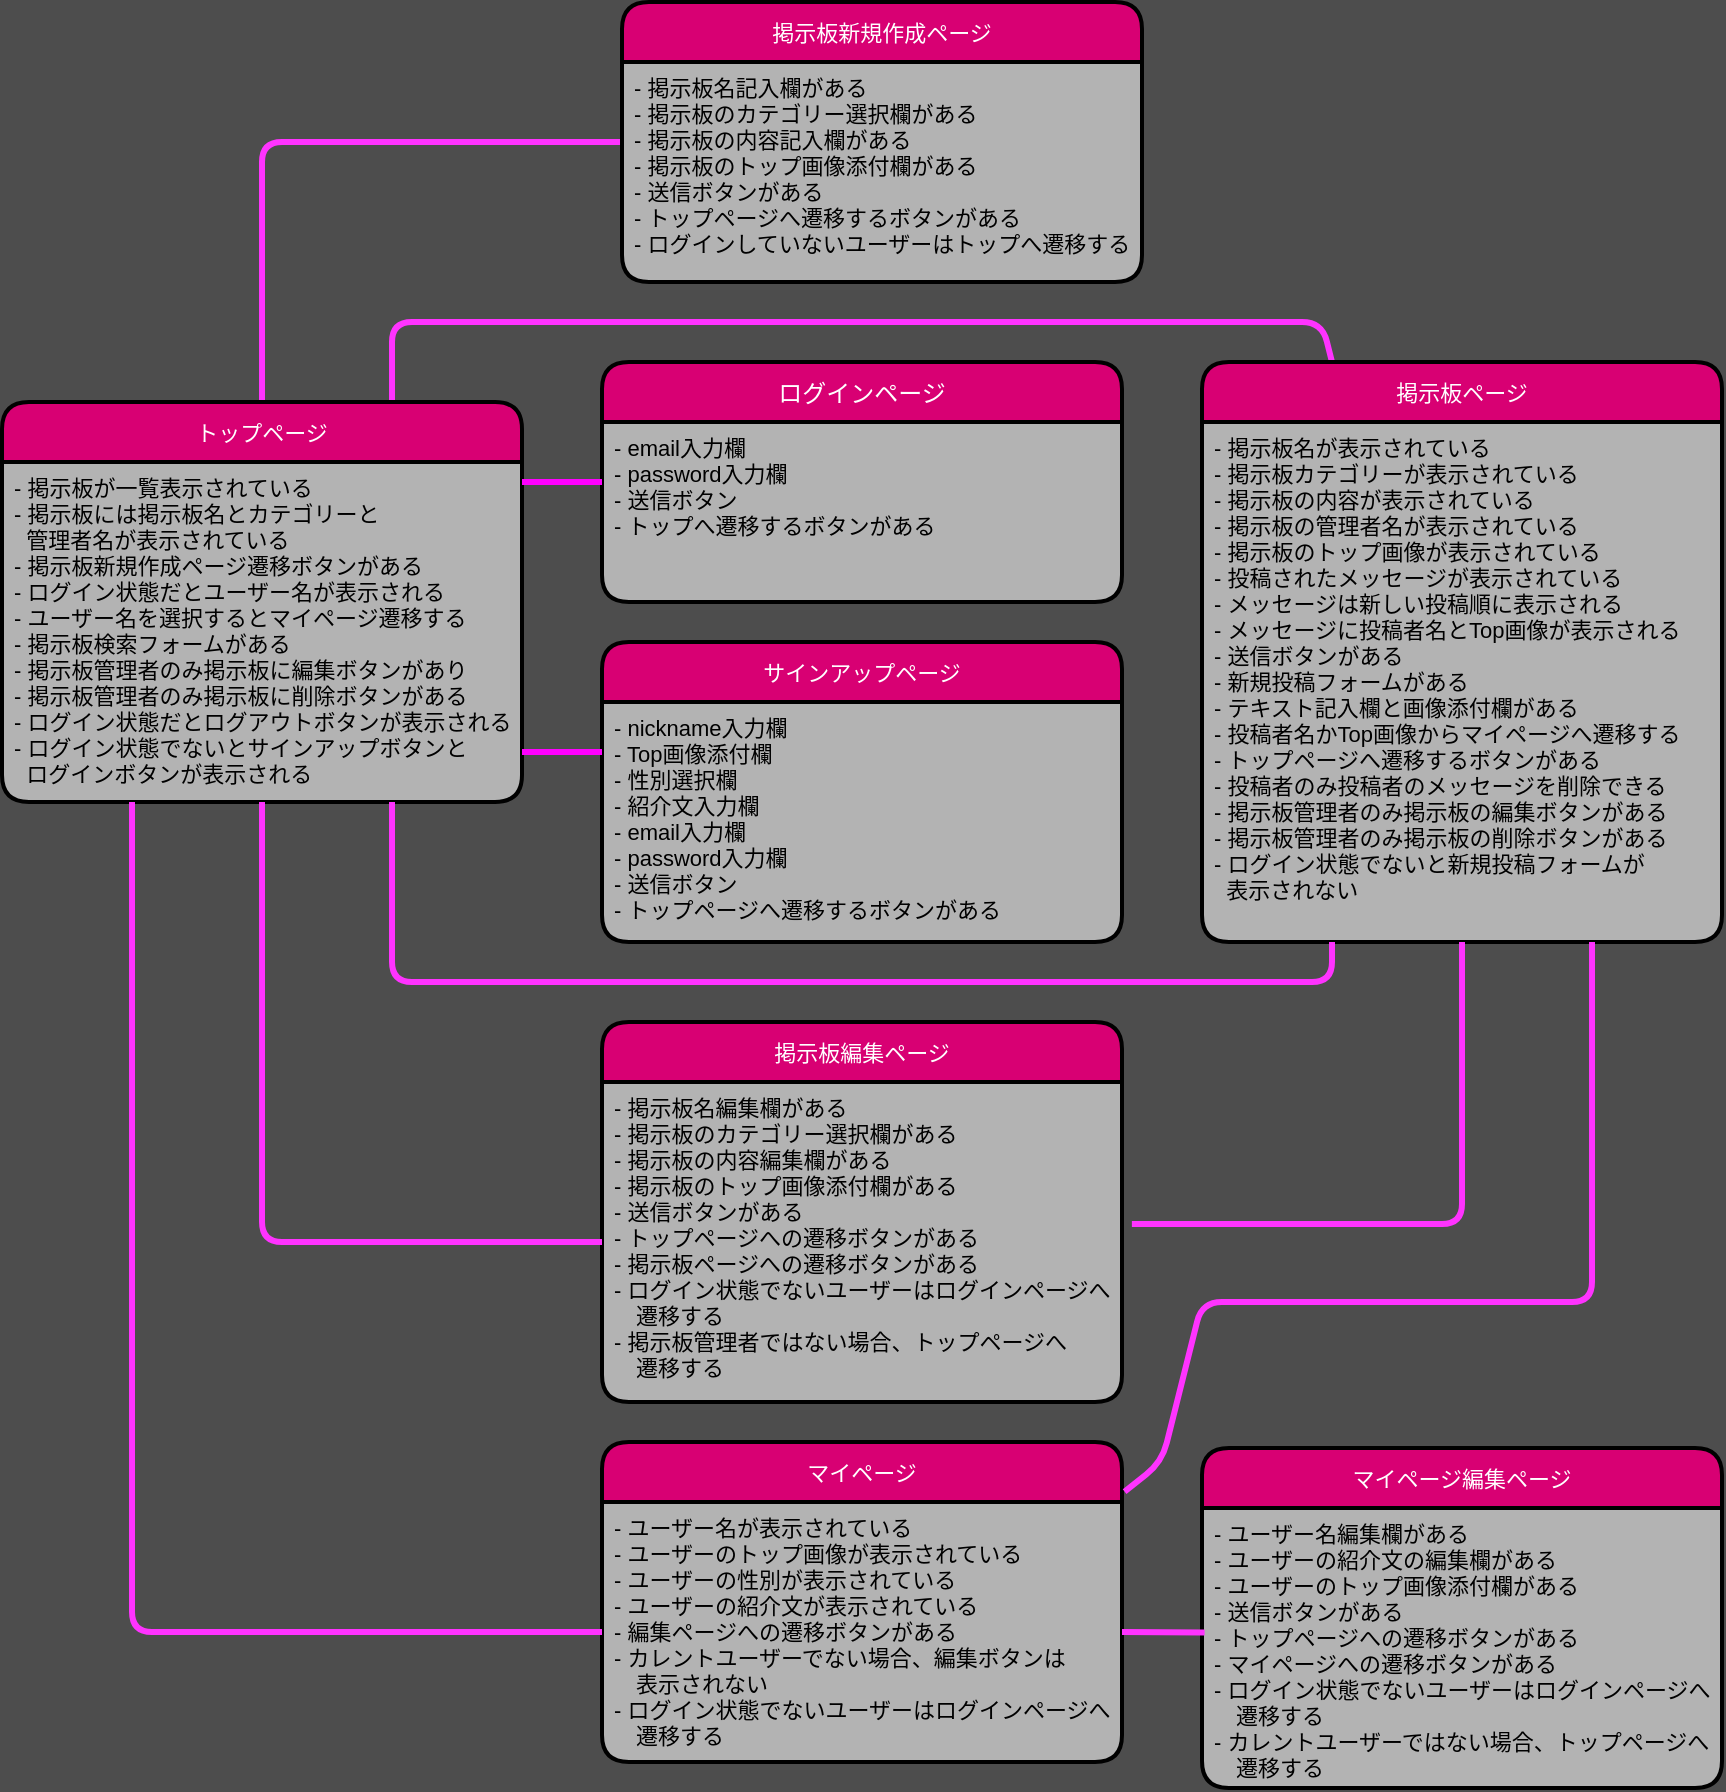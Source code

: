 <mxfile>
    <diagram id="WUE9ke7DuZ88tHvHnayO" name="ページ1">
        <mxGraphModel dx="1210" dy="2019" grid="1" gridSize="10" guides="1" tooltips="1" connect="1" arrows="1" fold="1" page="1" pageScale="1" pageWidth="827" pageHeight="1169" background="#4D4D4D" math="0" shadow="0">
            <root>
                <mxCell id="0"/>
                <mxCell id="1" parent="0"/>
                <mxCell id="4" value="ログインページ" style="swimlane;childLayout=stackLayout;horizontal=1;startSize=30;horizontalStack=0;rounded=1;fontSize=12;fontStyle=0;strokeWidth=2;resizeParent=0;resizeLast=1;shadow=0;dashed=0;align=center;fillColor=#d80073;fontColor=#ffffff;strokeColor=#000000;swimlaneFillColor=#B3B3B3;" parent="1" vertex="1">
                    <mxGeometry x="320" y="90" width="260" height="120" as="geometry"/>
                </mxCell>
                <mxCell id="5" value="- email入力欄&#10;- password入力欄&#10;- 送信ボタン&#10;- トップへ遷移するボタンがある" style="align=left;strokeColor=none;fillColor=none;spacingLeft=4;fontSize=11;verticalAlign=top;resizable=0;rotatable=0;part=1;" parent="4" vertex="1">
                    <mxGeometry y="30" width="260" height="90" as="geometry"/>
                </mxCell>
                <mxCell id="6" value="サインアップページ" style="swimlane;childLayout=stackLayout;horizontal=1;startSize=30;horizontalStack=0;rounded=1;fontSize=11;fontStyle=0;strokeWidth=2;resizeParent=0;resizeLast=1;shadow=0;dashed=0;align=center;fillColor=#d80073;fontColor=#ffffff;strokeColor=#000000;swimlaneFillColor=#B3B3B3;" parent="1" vertex="1">
                    <mxGeometry x="320" y="230" width="260" height="150" as="geometry"/>
                </mxCell>
                <mxCell id="7" value="- nickname入力欄&#10;- Top画像添付欄&#10;- 性別選択欄&#10;- 紹介文入力欄&#10;- email入力欄&#10;- password入力欄&#10;- 送信ボタン&#10;- トップページへ遷移するボタンがある" style="align=left;strokeColor=none;fillColor=none;spacingLeft=4;fontSize=11;verticalAlign=top;resizable=0;rotatable=0;part=1;" parent="6" vertex="1">
                    <mxGeometry y="30" width="260" height="120" as="geometry"/>
                </mxCell>
                <mxCell id="40" style="edgeStyle=none;html=1;exitX=0.75;exitY=0;exitDx=0;exitDy=0;entryX=0.25;entryY=0;entryDx=0;entryDy=0;endArrow=none;endFill=0;strokeColor=#FF33FF;strokeWidth=3;" edge="1" parent="1" source="8" target="12">
                    <mxGeometry relative="1" as="geometry">
                        <Array as="points">
                            <mxPoint x="215" y="70"/>
                            <mxPoint x="680" y="70"/>
                        </Array>
                    </mxGeometry>
                </mxCell>
                <mxCell id="57" style="edgeStyle=none;html=1;exitX=0.5;exitY=0;exitDx=0;exitDy=0;entryX=0;entryY=0.5;entryDx=0;entryDy=0;endArrow=none;endFill=0;strokeColor=#FF33FF;strokeWidth=3;" edge="1" parent="1" source="8" target="10">
                    <mxGeometry relative="1" as="geometry">
                        <Array as="points">
                            <mxPoint x="150" y="-20"/>
                        </Array>
                    </mxGeometry>
                </mxCell>
                <mxCell id="8" value="トップページ" style="swimlane;childLayout=stackLayout;horizontal=1;startSize=30;horizontalStack=0;rounded=1;fontSize=11;fontStyle=0;strokeWidth=2;resizeParent=0;resizeLast=1;shadow=0;dashed=0;align=center;fillColor=#d80073;fontColor=#ffffff;strokeColor=#000000;swimlaneFillColor=#B3B3B3;" parent="1" vertex="1">
                    <mxGeometry x="20" y="110" width="260" height="200" as="geometry"/>
                </mxCell>
                <mxCell id="9" value="- 掲示板が一覧表示されている&#10;- 掲示板には掲示板名とカテゴリーと&#10;  管理者名が表示されている&#10;- 掲示板新規作成ページ遷移ボタンがある&#10;- ログイン状態だとユーザー名が表示される&#10;- ユーザー名を選択するとマイページ遷移する&#10;- 掲示板検索フォームがある&#10;- 掲示板管理者のみ掲示板に編集ボタンがあり&#10;- 掲示板管理者のみ掲示板に削除ボタンがある&#10;- ログイン状態だとログアウトボタンが表示される&#10;- ログイン状態でないとサインアップボタンと&#10;  ログインボタンが表示される" style="align=left;strokeColor=none;fillColor=none;spacingLeft=4;fontSize=11;verticalAlign=top;resizable=0;rotatable=0;part=1;" parent="8" vertex="1">
                    <mxGeometry y="30" width="260" height="170" as="geometry"/>
                </mxCell>
                <mxCell id="10" value="掲示板新規作成ページ" style="swimlane;childLayout=stackLayout;horizontal=1;startSize=30;horizontalStack=0;rounded=1;fontSize=11;fontStyle=0;strokeWidth=2;resizeParent=0;resizeLast=1;shadow=0;dashed=0;align=center;fillColor=#d80073;fontColor=#ffffff;strokeColor=#000000;swimlaneFillColor=#B3B3B3;" parent="1" vertex="1">
                    <mxGeometry x="330" y="-90" width="260" height="140" as="geometry"/>
                </mxCell>
                <mxCell id="11" value="- 掲示板名記入欄がある&#10;- 掲示板のカテゴリー選択欄がある&#10;- 掲示板の内容記入欄がある&#10;- 掲示板のトップ画像添付欄がある&#10;- 送信ボタンがある&#10;- トップページへ遷移するボタンがある&#10;- ログインしていないユーザーはトップへ遷移する" style="align=left;strokeColor=none;fillColor=none;spacingLeft=4;fontSize=11;verticalAlign=top;resizable=0;rotatable=0;part=1;" parent="10" vertex="1">
                    <mxGeometry y="30" width="260" height="110" as="geometry"/>
                </mxCell>
                <mxCell id="12" value="掲示板ページ" style="swimlane;childLayout=stackLayout;horizontal=1;startSize=30;horizontalStack=0;rounded=1;fontSize=11;fontStyle=0;strokeWidth=2;resizeParent=0;resizeLast=1;shadow=0;dashed=0;align=center;fillColor=#d80073;fontColor=#ffffff;strokeColor=#000000;swimlaneFillColor=#B3B3B3;" parent="1" vertex="1">
                    <mxGeometry x="620" y="90" width="260" height="290" as="geometry"/>
                </mxCell>
                <mxCell id="13" value="- 掲示板名が表示されている&#10;- 掲示板カテゴリーが表示されている&#10;- 掲示板の内容が表示されている&#10;- 掲示板の管理者名が表示されている&#10;- 掲示板のトップ画像が表示されている&#10;- 投稿されたメッセージが表示されている&#10;- メッセージは新しい投稿順に表示される&#10;- メッセージに投稿者名とTop画像が表示される&#10;- 送信ボタンがある&#10;- 新規投稿フォームがある&#10;- テキスト記入欄と画像添付欄がある&#10;- 投稿者名かTop画像からマイページへ遷移する&#10;- トップページへ遷移するボタンがある&#10;- 投稿者のみ投稿者のメッセージを削除できる&#10;- 掲示板管理者のみ掲示板の編集ボタンがある&#10;- 掲示板管理者のみ掲示板の削除ボタンがある&#10;- ログイン状態でないと新規投稿フォームが&#10;  表示されない&#10;" style="align=left;strokeColor=none;fillColor=none;spacingLeft=4;fontSize=11;verticalAlign=top;resizable=0;rotatable=0;part=1;" parent="12" vertex="1">
                    <mxGeometry y="30" width="260" height="260" as="geometry"/>
                </mxCell>
                <mxCell id="17" value="" style="line;strokeWidth=3;rotatable=0;dashed=0;labelPosition=right;align=left;verticalAlign=middle;spacingTop=0;spacingLeft=6;points=[];portConstraint=eastwest;fontSize=11;strokeColor=#FF00FF;" parent="1" vertex="1">
                    <mxGeometry x="280" y="145" width="40" height="10" as="geometry"/>
                </mxCell>
                <mxCell id="19" value="" style="line;strokeWidth=3;rotatable=0;dashed=0;labelPosition=right;align=left;verticalAlign=middle;spacingTop=0;spacingLeft=6;points=[];portConstraint=eastwest;fontSize=11;strokeColor=#FF00FF;" parent="1" vertex="1">
                    <mxGeometry x="280" y="280" width="40" height="10" as="geometry"/>
                </mxCell>
                <mxCell id="21" value="マイページ" style="swimlane;childLayout=stackLayout;horizontal=1;startSize=30;horizontalStack=0;rounded=1;fontSize=11;fontStyle=0;strokeWidth=2;resizeParent=0;resizeLast=1;shadow=0;dashed=0;align=center;fillColor=#d80073;fontColor=#ffffff;strokeColor=#000000;swimlaneFillColor=#B3B3B3;" parent="1" vertex="1">
                    <mxGeometry x="320" y="630" width="260" height="160" as="geometry"/>
                </mxCell>
                <mxCell id="22" value="- ユーザー名が表示されている&#10;- ユーザーのトップ画像が表示されている&#10;- ユーザーの性別が表示されている&#10;- ユーザーの紹介文が表示されている&#10;- 編集ページへの遷移ボタンがある&#10;- カレントユーザーでない場合、編集ボタンは&#10;　表示されない&#10;- ログイン状態でないユーザーはログインページへ&#10;　遷移する" style="align=left;strokeColor=none;fillColor=none;spacingLeft=4;fontSize=11;verticalAlign=top;resizable=0;rotatable=0;part=1;" parent="21" vertex="1">
                    <mxGeometry y="30" width="260" height="130" as="geometry"/>
                </mxCell>
                <mxCell id="25" value="マイページ編集ページ" style="swimlane;childLayout=stackLayout;horizontal=1;startSize=30;horizontalStack=0;rounded=1;fontSize=11;fontStyle=0;strokeWidth=2;resizeParent=0;resizeLast=1;shadow=0;dashed=0;align=center;fillColor=#d80073;fontColor=#ffffff;strokeColor=#000000;swimlaneFillColor=#B3B3B3;" parent="1" vertex="1">
                    <mxGeometry x="620" y="633" width="260" height="170" as="geometry"/>
                </mxCell>
                <mxCell id="26" value="- ユーザー名編集欄がある&#10;- ユーザーの紹介文の編集欄がある&#10;- ユーザーのトップ画像添付欄がある&#10;- 送信ボタンがある&#10;- トップページへの遷移ボタンがある&#10;- マイページへの遷移ボタンがある&#10;- ログイン状態でないユーザーはログインページへ&#10;　遷移する&#10;- カレントユーザーではない場合、トップページへ&#10;　遷移する" style="align=left;strokeColor=none;fillColor=none;spacingLeft=4;fontSize=11;verticalAlign=top;resizable=0;rotatable=0;part=1;" parent="25" vertex="1">
                    <mxGeometry y="30" width="260" height="140" as="geometry"/>
                </mxCell>
                <mxCell id="27" value="掲示板編集ページ" style="swimlane;childLayout=stackLayout;horizontal=1;startSize=30;horizontalStack=0;rounded=1;fontSize=11;fontStyle=0;strokeWidth=2;resizeParent=0;resizeLast=1;shadow=0;dashed=0;align=center;fillColor=#d80073;fontColor=#ffffff;strokeColor=#000000;swimlaneFillColor=#B3B3B3;" parent="1" vertex="1">
                    <mxGeometry x="320" y="420" width="260" height="190" as="geometry"/>
                </mxCell>
                <mxCell id="28" value="- 掲示板名編集欄がある&#10;- 掲示板のカテゴリー選択欄がある&#10;- 掲示板の内容編集欄がある&#10;- 掲示板のトップ画像添付欄がある&#10;- 送信ボタンがある&#10;- トップページへの遷移ボタンがある&#10;- 掲示板ページへの遷移ボタンがある&#10;- ログイン状態でないユーザーはログインページへ&#10;　遷移する&#10;- 掲示板管理者ではない場合、トップページへ&#10;　遷移する" style="align=left;strokeColor=none;fillColor=none;spacingLeft=4;fontSize=11;verticalAlign=top;resizable=0;rotatable=0;part=1;" parent="27" vertex="1">
                    <mxGeometry y="30" width="260" height="160" as="geometry"/>
                </mxCell>
                <mxCell id="36" style="edgeStyle=none;html=1;exitX=0.5;exitY=1;exitDx=0;exitDy=0;entryX=0;entryY=0.5;entryDx=0;entryDy=0;endArrow=none;endFill=0;strokeColor=#FF33FF;strokeWidth=3;" edge="1" parent="1" source="9" target="28">
                    <mxGeometry relative="1" as="geometry">
                        <Array as="points">
                            <mxPoint x="150" y="530"/>
                        </Array>
                    </mxGeometry>
                </mxCell>
                <mxCell id="58" style="edgeStyle=none;html=1;exitX=0.75;exitY=1;exitDx=0;exitDy=0;entryX=0.25;entryY=1;entryDx=0;entryDy=0;endArrow=none;endFill=0;strokeColor=#FF33FF;strokeWidth=3;" edge="1" parent="1" source="9" target="13">
                    <mxGeometry relative="1" as="geometry">
                        <Array as="points">
                            <mxPoint x="215" y="400"/>
                            <mxPoint x="685" y="400"/>
                        </Array>
                    </mxGeometry>
                </mxCell>
                <mxCell id="59" style="edgeStyle=none;html=1;exitX=0.5;exitY=1;exitDx=0;exitDy=0;entryX=1.019;entryY=0.444;entryDx=0;entryDy=0;entryPerimeter=0;endArrow=none;endFill=0;strokeColor=#FF33FF;strokeWidth=3;" edge="1" parent="1" source="13" target="28">
                    <mxGeometry relative="1" as="geometry">
                        <Array as="points">
                            <mxPoint x="750" y="521"/>
                        </Array>
                    </mxGeometry>
                </mxCell>
                <mxCell id="60" style="edgeStyle=none;html=1;exitX=0.25;exitY=1;exitDx=0;exitDy=0;entryX=0;entryY=0.5;entryDx=0;entryDy=0;endArrow=none;endFill=0;strokeColor=#FF33FF;strokeWidth=3;" edge="1" parent="1" source="9" target="22">
                    <mxGeometry relative="1" as="geometry">
                        <Array as="points">
                            <mxPoint x="85" y="725"/>
                        </Array>
                    </mxGeometry>
                </mxCell>
                <mxCell id="61" style="edgeStyle=none;html=1;exitX=0.75;exitY=1;exitDx=0;exitDy=0;entryX=1.005;entryY=0.155;entryDx=0;entryDy=0;entryPerimeter=0;endArrow=none;endFill=0;strokeColor=#FF33FF;strokeWidth=3;" edge="1" parent="1" source="13" target="21">
                    <mxGeometry relative="1" as="geometry">
                        <Array as="points">
                            <mxPoint x="815" y="560"/>
                            <mxPoint x="620" y="560"/>
                            <mxPoint x="600" y="640"/>
                        </Array>
                    </mxGeometry>
                </mxCell>
                <mxCell id="65" style="edgeStyle=none;html=1;exitX=1;exitY=0.5;exitDx=0;exitDy=0;entryX=0.005;entryY=0.445;entryDx=0;entryDy=0;entryPerimeter=0;endArrow=none;endFill=0;strokeColor=#FF33FF;strokeWidth=3;" edge="1" parent="1" source="22" target="26">
                    <mxGeometry relative="1" as="geometry"/>
                </mxCell>
            </root>
        </mxGraphModel>
    </diagram>
</mxfile>